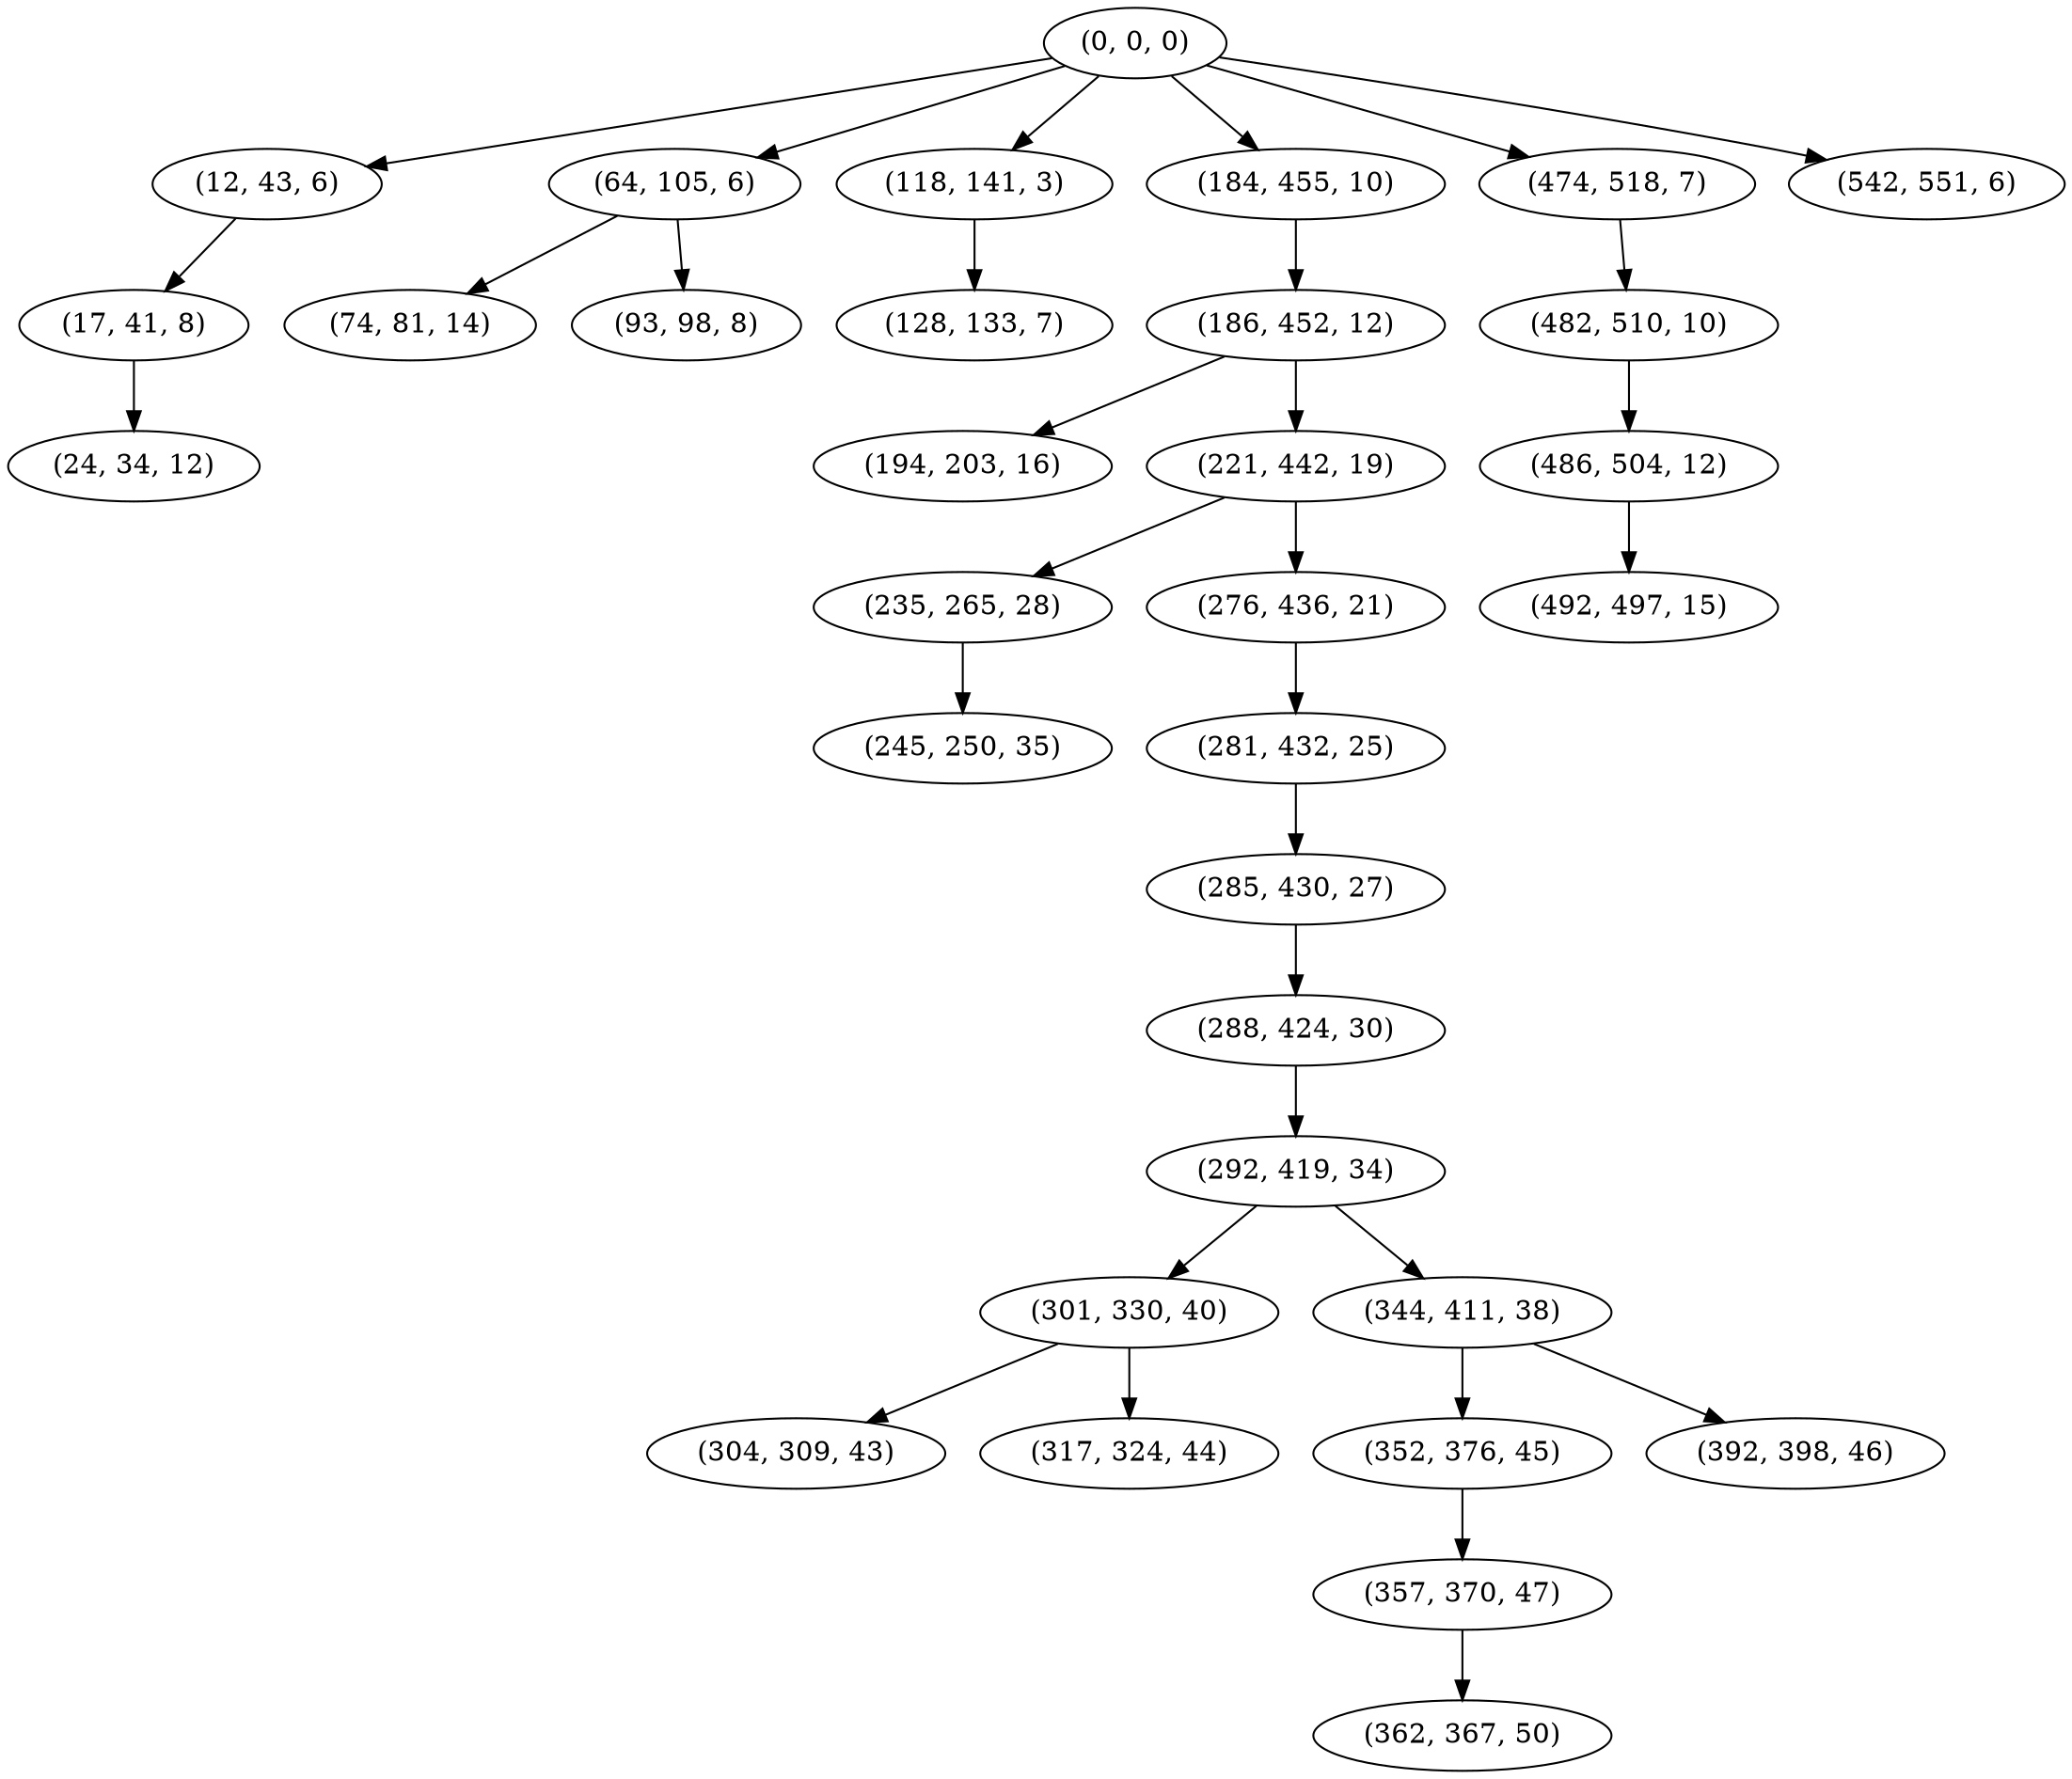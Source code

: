 digraph tree {
    "(0, 0, 0)";
    "(12, 43, 6)";
    "(17, 41, 8)";
    "(24, 34, 12)";
    "(64, 105, 6)";
    "(74, 81, 14)";
    "(93, 98, 8)";
    "(118, 141, 3)";
    "(128, 133, 7)";
    "(184, 455, 10)";
    "(186, 452, 12)";
    "(194, 203, 16)";
    "(221, 442, 19)";
    "(235, 265, 28)";
    "(245, 250, 35)";
    "(276, 436, 21)";
    "(281, 432, 25)";
    "(285, 430, 27)";
    "(288, 424, 30)";
    "(292, 419, 34)";
    "(301, 330, 40)";
    "(304, 309, 43)";
    "(317, 324, 44)";
    "(344, 411, 38)";
    "(352, 376, 45)";
    "(357, 370, 47)";
    "(362, 367, 50)";
    "(392, 398, 46)";
    "(474, 518, 7)";
    "(482, 510, 10)";
    "(486, 504, 12)";
    "(492, 497, 15)";
    "(542, 551, 6)";
    "(0, 0, 0)" -> "(12, 43, 6)";
    "(0, 0, 0)" -> "(64, 105, 6)";
    "(0, 0, 0)" -> "(118, 141, 3)";
    "(0, 0, 0)" -> "(184, 455, 10)";
    "(0, 0, 0)" -> "(474, 518, 7)";
    "(0, 0, 0)" -> "(542, 551, 6)";
    "(12, 43, 6)" -> "(17, 41, 8)";
    "(17, 41, 8)" -> "(24, 34, 12)";
    "(64, 105, 6)" -> "(74, 81, 14)";
    "(64, 105, 6)" -> "(93, 98, 8)";
    "(118, 141, 3)" -> "(128, 133, 7)";
    "(184, 455, 10)" -> "(186, 452, 12)";
    "(186, 452, 12)" -> "(194, 203, 16)";
    "(186, 452, 12)" -> "(221, 442, 19)";
    "(221, 442, 19)" -> "(235, 265, 28)";
    "(221, 442, 19)" -> "(276, 436, 21)";
    "(235, 265, 28)" -> "(245, 250, 35)";
    "(276, 436, 21)" -> "(281, 432, 25)";
    "(281, 432, 25)" -> "(285, 430, 27)";
    "(285, 430, 27)" -> "(288, 424, 30)";
    "(288, 424, 30)" -> "(292, 419, 34)";
    "(292, 419, 34)" -> "(301, 330, 40)";
    "(292, 419, 34)" -> "(344, 411, 38)";
    "(301, 330, 40)" -> "(304, 309, 43)";
    "(301, 330, 40)" -> "(317, 324, 44)";
    "(344, 411, 38)" -> "(352, 376, 45)";
    "(344, 411, 38)" -> "(392, 398, 46)";
    "(352, 376, 45)" -> "(357, 370, 47)";
    "(357, 370, 47)" -> "(362, 367, 50)";
    "(474, 518, 7)" -> "(482, 510, 10)";
    "(482, 510, 10)" -> "(486, 504, 12)";
    "(486, 504, 12)" -> "(492, 497, 15)";
}
